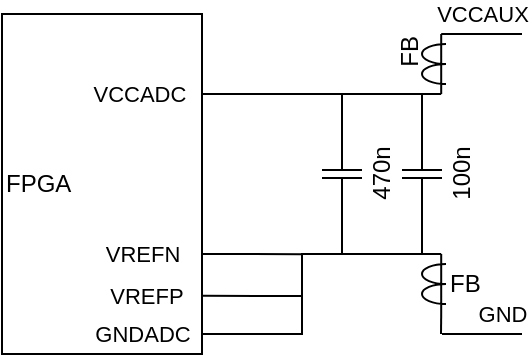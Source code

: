 <mxfile version="13.7.9" type="device"><diagram id="erJs0sanRknVn5NykOAX" name="Page-1"><mxGraphModel dx="536" dy="396" grid="1" gridSize="10" guides="1" tooltips="1" connect="1" arrows="1" fold="1" page="1" pageScale="1" pageWidth="300" pageHeight="200" math="0" shadow="0"><root><mxCell id="0"/><mxCell id="1" parent="0"/><mxCell id="-TfJUUZz9uyYRA1MUvTi-17" value="FPGA" style="rounded=0;whiteSpace=wrap;html=1;align=left;" vertex="1" parent="1"><mxGeometry x="20" y="20" width="100" height="170" as="geometry"/></mxCell><mxCell id="-TfJUUZz9uyYRA1MUvTi-7" value="VCCADC&amp;nbsp;" style="edgeStyle=orthogonalEdgeStyle;rounded=0;orthogonalLoop=1;jettySize=auto;html=1;exitX=0.8;exitY=1;exitDx=0;exitDy=0;exitPerimeter=0;endArrow=none;endFill=0;" edge="1" parent="1" source="-TfJUUZz9uyYRA1MUvTi-2"><mxGeometry x="1" y="30" relative="1" as="geometry"><mxPoint x="120" y="60" as="targetPoint"/><Array as="points"><mxPoint x="210" y="60"/><mxPoint x="210" y="60"/></Array><mxPoint x="-30" y="-30" as="offset"/></mxGeometry></mxCell><mxCell id="-TfJUUZz9uyYRA1MUvTi-2" value="FB" style="pointerEvents=1;verticalLabelPosition=middle;shadow=0;dashed=0;align=right;html=1;verticalAlign=middle;shape=mxgraph.electrical.inductors.current_transformer_1;horizontal=0;labelPosition=left;" vertex="1" parent="1"><mxGeometry x="230" y="30" width="12" height="30" as="geometry"/></mxCell><mxCell id="-TfJUUZz9uyYRA1MUvTi-5" style="edgeStyle=orthogonalEdgeStyle;rounded=0;orthogonalLoop=1;jettySize=auto;html=1;exitX=0.8;exitY=1;exitDx=0;exitDy=0;exitPerimeter=0;endArrow=none;endFill=0;" edge="1" parent="1" source="-TfJUUZz9uyYRA1MUvTi-3"><mxGeometry relative="1" as="geometry"><mxPoint x="239.5" y="180" as="targetPoint"/></mxGeometry></mxCell><mxCell id="-TfJUUZz9uyYRA1MUvTi-13" value="GNDADC" style="edgeStyle=orthogonalEdgeStyle;rounded=0;orthogonalLoop=1;jettySize=auto;html=1;exitX=0.8;exitY=0;exitDx=0;exitDy=0;exitPerimeter=0;endArrow=none;endFill=0;" edge="1" parent="1" source="-TfJUUZz9uyYRA1MUvTi-3"><mxGeometry x="1" y="30" relative="1" as="geometry"><mxPoint x="120" y="180" as="targetPoint"/><Array as="points"><mxPoint x="170" y="140"/><mxPoint x="170" y="180"/><mxPoint x="120" y="180"/></Array><mxPoint x="-30" as="offset"/></mxGeometry></mxCell><mxCell id="-TfJUUZz9uyYRA1MUvTi-3" value="FB" style="pointerEvents=1;verticalLabelPosition=middle;shadow=0;dashed=0;align=left;html=1;verticalAlign=middle;shape=mxgraph.electrical.inductors.current_transformer_1;labelPosition=right;" vertex="1" parent="1"><mxGeometry x="230" y="140" width="12" height="30" as="geometry"/></mxCell><mxCell id="-TfJUUZz9uyYRA1MUvTi-4" value="GND" style="endArrow=none;html=1;" edge="1" parent="1"><mxGeometry x="0.5" y="10" width="50" height="50" relative="1" as="geometry"><mxPoint x="240" y="180" as="sourcePoint"/><mxPoint x="280" y="180" as="targetPoint"/><mxPoint as="offset"/></mxGeometry></mxCell><mxCell id="-TfJUUZz9uyYRA1MUvTi-6" value="VCCAUX" style="endArrow=none;html=1;exitX=0.8;exitY=0;exitDx=0;exitDy=0;exitPerimeter=0;" edge="1" parent="1" source="-TfJUUZz9uyYRA1MUvTi-2"><mxGeometry x="0.01" y="10" width="50" height="50" relative="1" as="geometry"><mxPoint x="160" y="130" as="sourcePoint"/><mxPoint x="280" y="30" as="targetPoint"/><mxPoint as="offset"/></mxGeometry></mxCell><mxCell id="-TfJUUZz9uyYRA1MUvTi-12" style="edgeStyle=orthogonalEdgeStyle;rounded=0;orthogonalLoop=1;jettySize=auto;html=1;exitX=1;exitY=0.5;exitDx=0;exitDy=0;exitPerimeter=0;entryX=0;entryY=1;entryDx=0;entryDy=0;entryPerimeter=0;endArrow=none;endFill=0;" edge="1" parent="1" source="-TfJUUZz9uyYRA1MUvTi-9" target="-TfJUUZz9uyYRA1MUvTi-2"><mxGeometry relative="1" as="geometry"/></mxCell><mxCell id="-TfJUUZz9uyYRA1MUvTi-15" style="edgeStyle=orthogonalEdgeStyle;rounded=0;orthogonalLoop=1;jettySize=auto;html=1;exitX=0;exitY=0.5;exitDx=0;exitDy=0;exitPerimeter=0;entryX=0;entryY=0;entryDx=0;entryDy=0;entryPerimeter=0;endArrow=none;endFill=0;" edge="1" parent="1" source="-TfJUUZz9uyYRA1MUvTi-9" target="-TfJUUZz9uyYRA1MUvTi-3"><mxGeometry relative="1" as="geometry"/></mxCell><mxCell id="-TfJUUZz9uyYRA1MUvTi-9" value="100n" style="pointerEvents=1;verticalLabelPosition=bottom;shadow=0;dashed=0;align=center;html=1;verticalAlign=middle;shape=mxgraph.electrical.capacitors.capacitor_1;rotation=-90;" vertex="1" parent="1"><mxGeometry x="210" y="90" width="40" height="20" as="geometry"/></mxCell><mxCell id="-TfJUUZz9uyYRA1MUvTi-11" style="edgeStyle=orthogonalEdgeStyle;rounded=0;orthogonalLoop=1;jettySize=auto;html=1;exitX=1;exitY=0.5;exitDx=0;exitDy=0;exitPerimeter=0;endArrow=none;endFill=0;" edge="1" parent="1" source="-TfJUUZz9uyYRA1MUvTi-10"><mxGeometry relative="1" as="geometry"><mxPoint x="190" y="60" as="targetPoint"/></mxGeometry></mxCell><mxCell id="-TfJUUZz9uyYRA1MUvTi-14" style="edgeStyle=orthogonalEdgeStyle;rounded=0;orthogonalLoop=1;jettySize=auto;html=1;exitX=0;exitY=0.5;exitDx=0;exitDy=0;exitPerimeter=0;endArrow=none;endFill=0;" edge="1" parent="1" source="-TfJUUZz9uyYRA1MUvTi-10"><mxGeometry relative="1" as="geometry"><mxPoint x="190" y="140" as="targetPoint"/></mxGeometry></mxCell><mxCell id="-TfJUUZz9uyYRA1MUvTi-10" value="470n" style="pointerEvents=1;verticalLabelPosition=bottom;shadow=0;dashed=0;align=center;html=1;verticalAlign=middle;shape=mxgraph.electrical.capacitors.capacitor_1;rotation=-90;" vertex="1" parent="1"><mxGeometry x="170" y="90" width="40" height="20" as="geometry"/></mxCell><mxCell id="-TfJUUZz9uyYRA1MUvTi-18" value="VREFP" style="endArrow=none;html=1;exitX=1.005;exitY=0.829;exitDx=0;exitDy=0;exitPerimeter=0;" edge="1" parent="1" source="-TfJUUZz9uyYRA1MUvTi-17"><mxGeometry x="-1" y="29" width="50" height="50" relative="1" as="geometry"><mxPoint x="70" y="130" as="sourcePoint"/><mxPoint x="170" y="161" as="targetPoint"/><mxPoint x="-29" y="29" as="offset"/></mxGeometry></mxCell><mxCell id="-TfJUUZz9uyYRA1MUvTi-19" value="VREFN" style="endArrow=none;html=1;exitX=1.005;exitY=0.829;exitDx=0;exitDy=0;exitPerimeter=0;" edge="1" parent="1"><mxGeometry x="-1" y="-31" width="50" height="50" relative="1" as="geometry"><mxPoint x="120.5" y="140.0" as="sourcePoint"/><mxPoint x="170" y="140.07" as="targetPoint"/><mxPoint x="-30" y="-31" as="offset"/></mxGeometry></mxCell></root></mxGraphModel></diagram></mxfile>